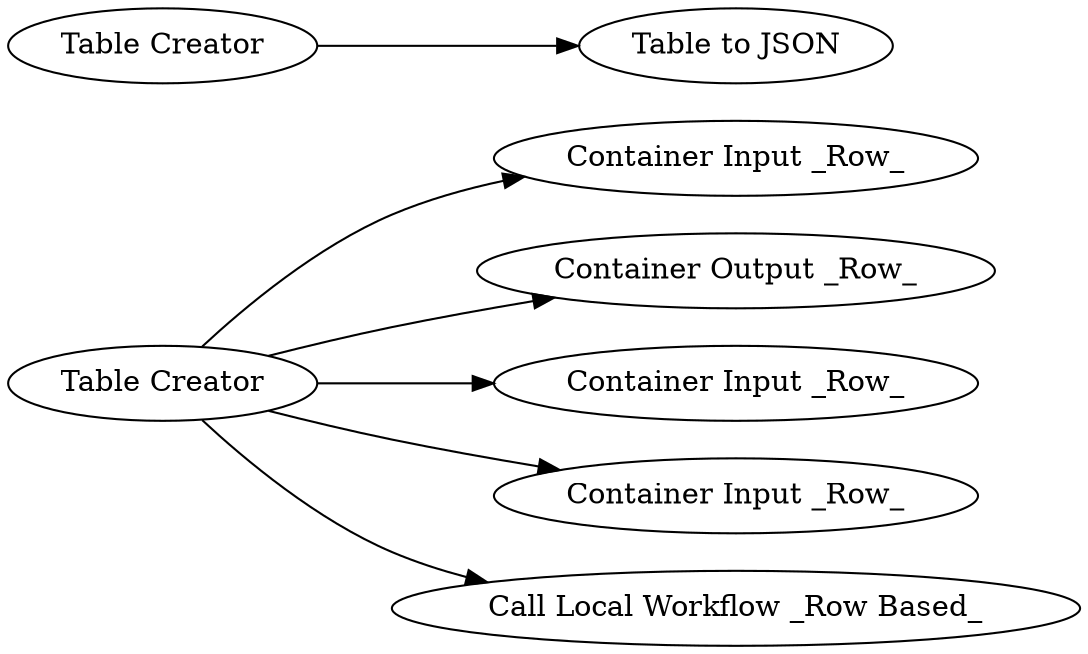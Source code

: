 digraph {
	4 -> 7
	4 -> 3
	4 -> 5
	4 -> 12
	1 -> 2
	4 -> 6
	5 [label="Container Input _Row_"]
	1 [label="Table Creator"]
	7 [label="Container Input _Row_"]
	4 [label="Table Creator"]
	6 [label="Call Local Workflow _Row Based_"]
	3 [label="Container Output _Row_"]
	2 [label="Table to JSON"]
	12 [label="Container Input _Row_"]
	rankdir=LR
}
